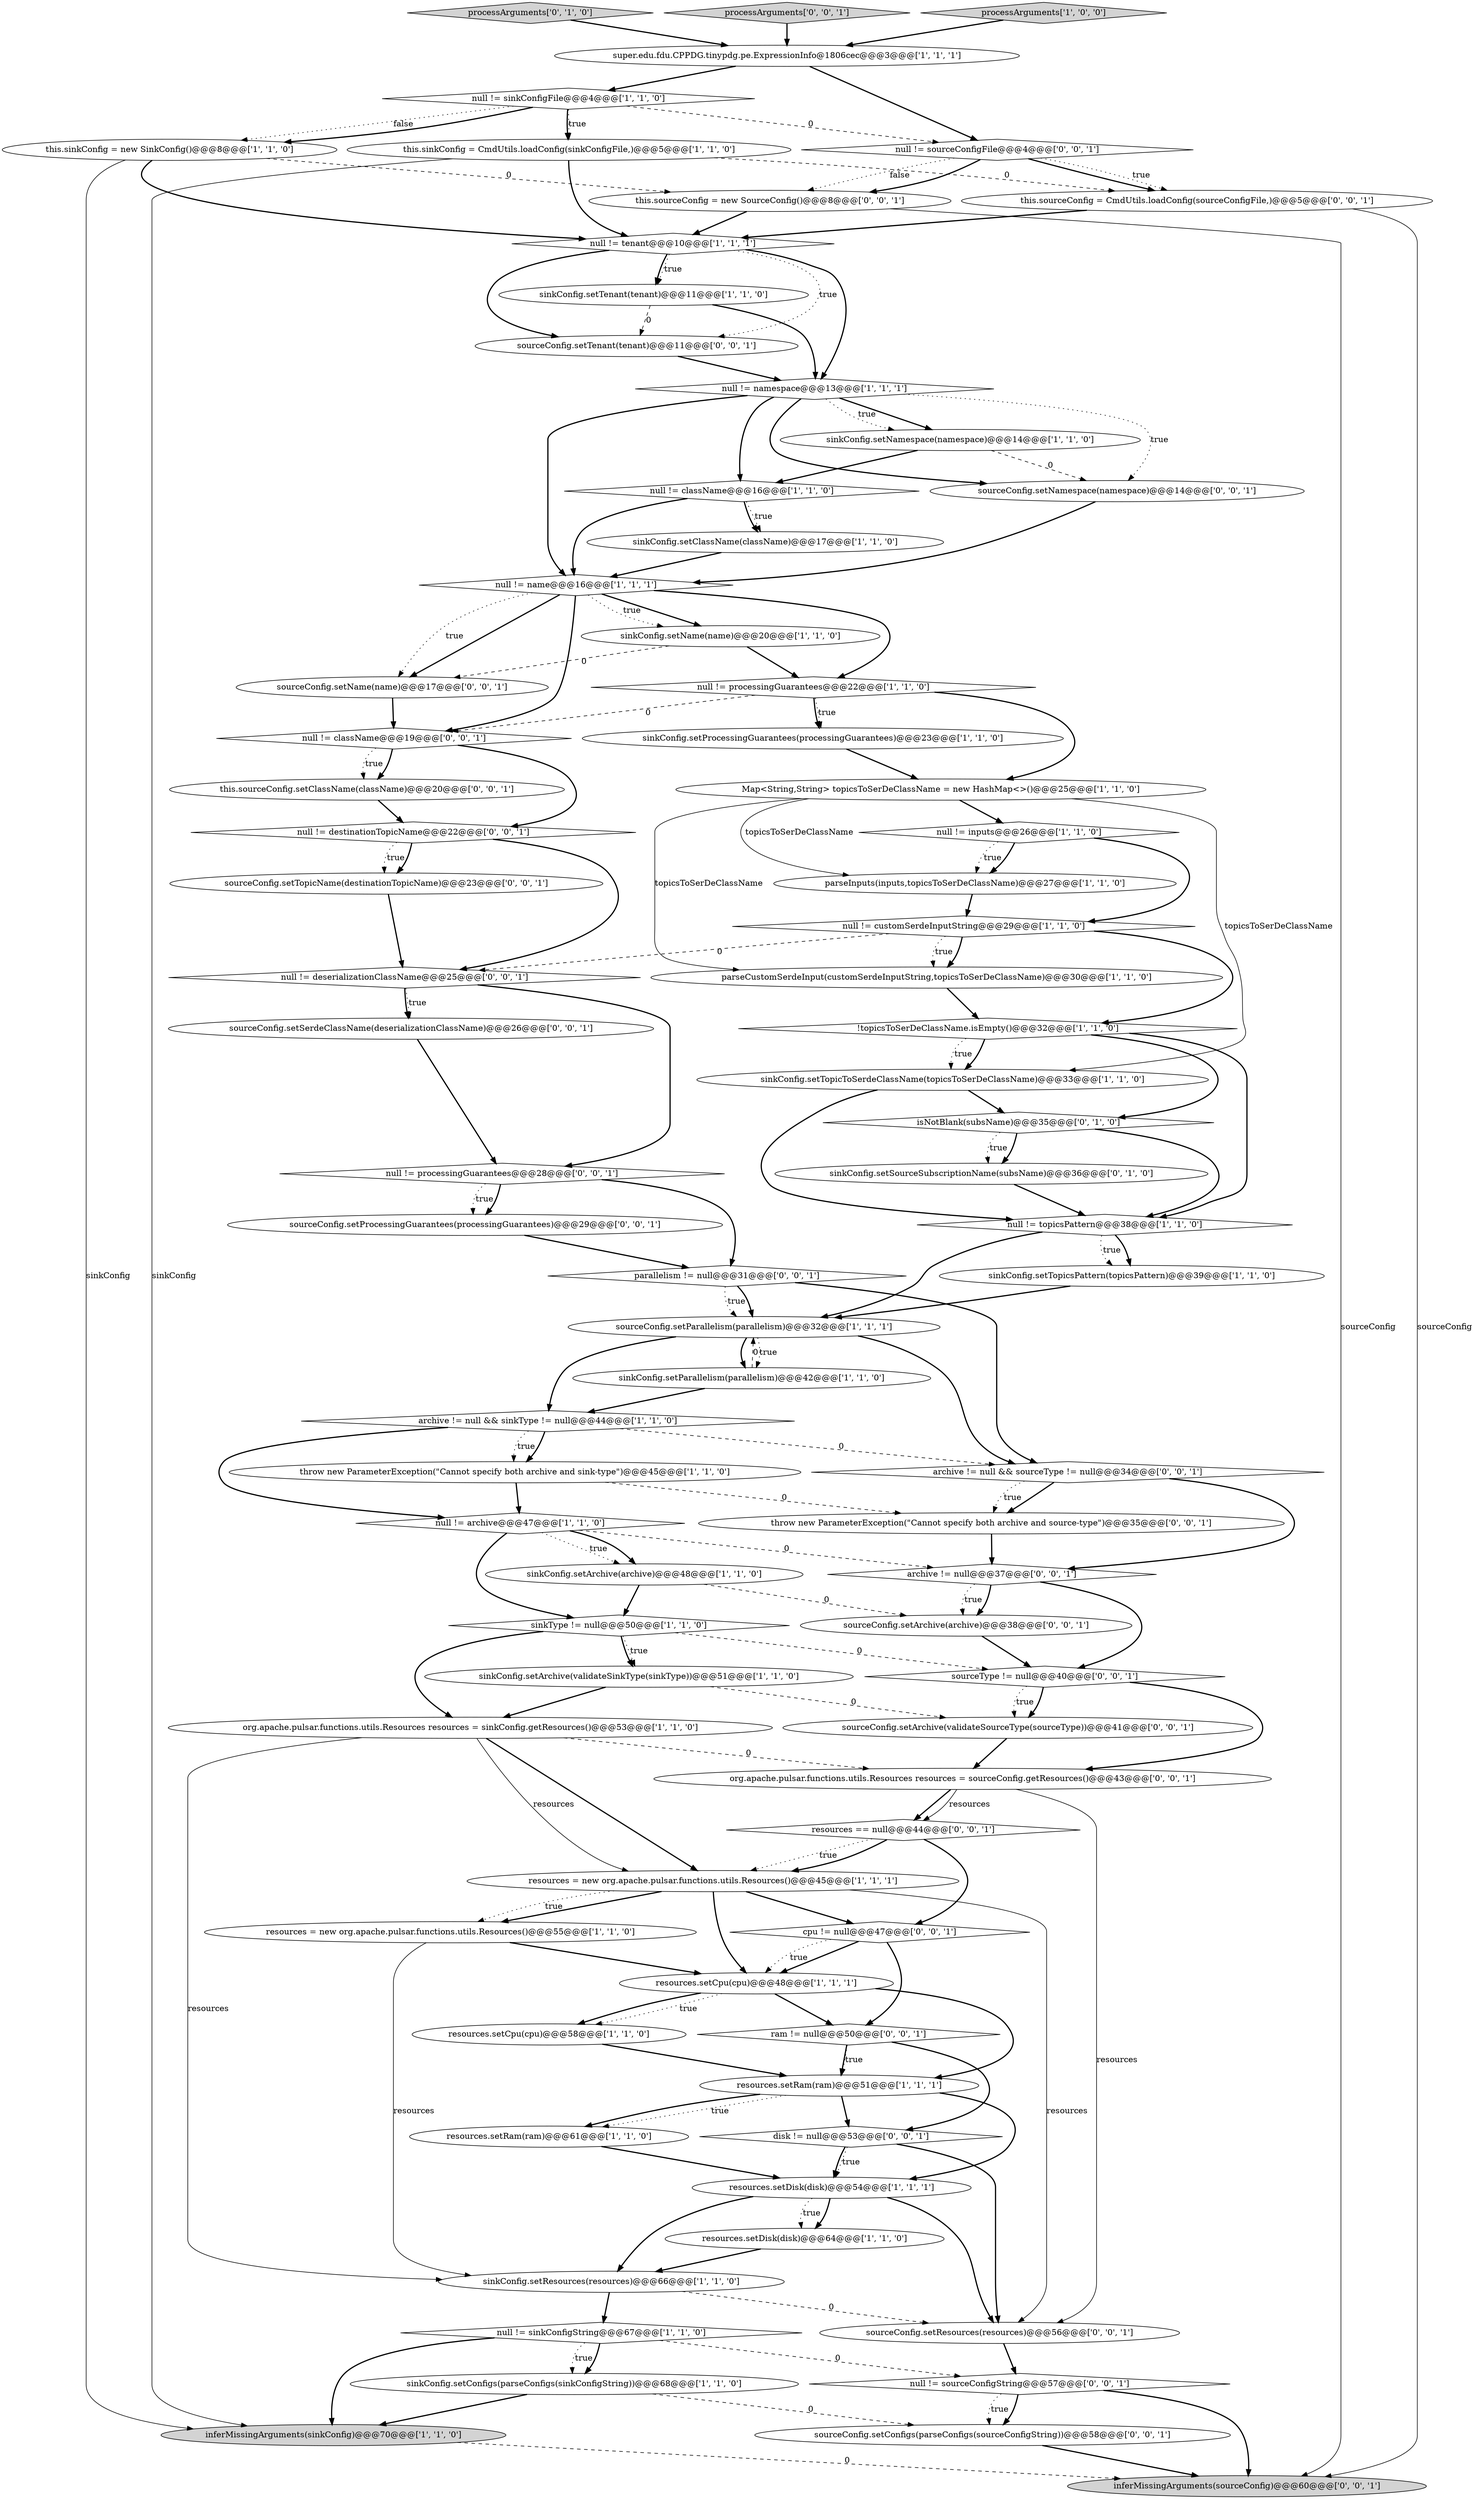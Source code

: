 digraph {
38 [style = filled, label = "sinkConfig.setClassName(className)@@@17@@@['1', '1', '0']", fillcolor = white, shape = ellipse image = "AAA0AAABBB1BBB"];
0 [style = filled, label = "null != tenant@@@10@@@['1', '1', '1']", fillcolor = white, shape = diamond image = "AAA0AAABBB1BBB"];
73 [style = filled, label = "disk != null@@@53@@@['0', '0', '1']", fillcolor = white, shape = diamond image = "AAA0AAABBB3BBB"];
51 [style = filled, label = "sourceConfig.setResources(resources)@@@56@@@['0', '0', '1']", fillcolor = white, shape = ellipse image = "AAA0AAABBB3BBB"];
64 [style = filled, label = "this.sourceConfig = CmdUtils.loadConfig(sourceConfigFile,)@@@5@@@['0', '0', '1']", fillcolor = white, shape = ellipse image = "AAA0AAABBB3BBB"];
14 [style = filled, label = "resources = new org.apache.pulsar.functions.utils.Resources()@@@45@@@['1', '1', '1']", fillcolor = white, shape = ellipse image = "AAA0AAABBB1BBB"];
68 [style = filled, label = "sourceConfig.setProcessingGuarantees(processingGuarantees)@@@29@@@['0', '0', '1']", fillcolor = white, shape = ellipse image = "AAA0AAABBB3BBB"];
11 [style = filled, label = "this.sinkConfig = CmdUtils.loadConfig(sinkConfigFile,)@@@5@@@['1', '1', '0']", fillcolor = white, shape = ellipse image = "AAA0AAABBB1BBB"];
65 [style = filled, label = "this.sourceConfig.setClassName(className)@@@20@@@['0', '0', '1']", fillcolor = white, shape = ellipse image = "AAA0AAABBB3BBB"];
76 [style = filled, label = "parallelism != null@@@31@@@['0', '0', '1']", fillcolor = white, shape = diamond image = "AAA0AAABBB3BBB"];
69 [style = filled, label = "ram != null@@@50@@@['0', '0', '1']", fillcolor = white, shape = diamond image = "AAA0AAABBB3BBB"];
13 [style = filled, label = "sinkConfig.setName(name)@@@20@@@['1', '1', '0']", fillcolor = white, shape = ellipse image = "AAA0AAABBB1BBB"];
26 [style = filled, label = "sinkConfig.setResources(resources)@@@66@@@['1', '1', '0']", fillcolor = white, shape = ellipse image = "AAA0AAABBB1BBB"];
49 [style = filled, label = "null != className@@@19@@@['0', '0', '1']", fillcolor = white, shape = diamond image = "AAA0AAABBB3BBB"];
70 [style = filled, label = "sourceConfig.setArchive(archive)@@@38@@@['0', '0', '1']", fillcolor = white, shape = ellipse image = "AAA0AAABBB3BBB"];
75 [style = filled, label = "sourceConfig.setNamespace(namespace)@@@14@@@['0', '0', '1']", fillcolor = white, shape = ellipse image = "AAA0AAABBB3BBB"];
20 [style = filled, label = "org.apache.pulsar.functions.utils.Resources resources = sinkConfig.getResources()@@@53@@@['1', '1', '0']", fillcolor = white, shape = ellipse image = "AAA0AAABBB1BBB"];
43 [style = filled, label = "throw new ParameterException(\"Cannot specify both archive and sink-type\")@@@45@@@['1', '1', '0']", fillcolor = white, shape = ellipse image = "AAA0AAABBB1BBB"];
58 [style = filled, label = "cpu != null@@@47@@@['0', '0', '1']", fillcolor = white, shape = diamond image = "AAA0AAABBB3BBB"];
15 [style = filled, label = "sinkConfig.setArchive(archive)@@@48@@@['1', '1', '0']", fillcolor = white, shape = ellipse image = "AAA0AAABBB1BBB"];
37 [style = filled, label = "sinkConfig.setNamespace(namespace)@@@14@@@['1', '1', '0']", fillcolor = white, shape = ellipse image = "AAA0AAABBB1BBB"];
53 [style = filled, label = "sourceConfig.setTenant(tenant)@@@11@@@['0', '0', '1']", fillcolor = white, shape = ellipse image = "AAA0AAABBB3BBB"];
66 [style = filled, label = "sourceConfig.setArchive(validateSourceType(sourceType))@@@41@@@['0', '0', '1']", fillcolor = white, shape = ellipse image = "AAA0AAABBB3BBB"];
12 [style = filled, label = "null != name@@@16@@@['1', '1', '1']", fillcolor = white, shape = diamond image = "AAA0AAABBB1BBB"];
36 [style = filled, label = "resources.setCpu(cpu)@@@58@@@['1', '1', '0']", fillcolor = white, shape = ellipse image = "AAA0AAABBB1BBB"];
57 [style = filled, label = "inferMissingArguments(sourceConfig)@@@60@@@['0', '0', '1']", fillcolor = lightgray, shape = ellipse image = "AAA0AAABBB3BBB"];
52 [style = filled, label = "sourceConfig.setTopicName(destinationTopicName)@@@23@@@['0', '0', '1']", fillcolor = white, shape = ellipse image = "AAA0AAABBB3BBB"];
23 [style = filled, label = "super.edu.fdu.CPPDG.tinypdg.pe.ExpressionInfo@1806cec@@@3@@@['1', '1', '1']", fillcolor = white, shape = ellipse image = "AAA0AAABBB1BBB"];
10 [style = filled, label = "resources.setCpu(cpu)@@@48@@@['1', '1', '1']", fillcolor = white, shape = ellipse image = "AAA0AAABBB1BBB"];
77 [style = filled, label = "sourceType != null@@@40@@@['0', '0', '1']", fillcolor = white, shape = diamond image = "AAA0AAABBB3BBB"];
17 [style = filled, label = "resources.setRam(ram)@@@51@@@['1', '1', '1']", fillcolor = white, shape = ellipse image = "AAA0AAABBB1BBB"];
1 [style = filled, label = "null != archive@@@47@@@['1', '1', '0']", fillcolor = white, shape = diamond image = "AAA0AAABBB1BBB"];
33 [style = filled, label = "parseCustomSerdeInput(customSerdeInputString,topicsToSerDeClassName)@@@30@@@['1', '1', '0']", fillcolor = white, shape = ellipse image = "AAA0AAABBB1BBB"];
29 [style = filled, label = "sinkConfig.setTenant(tenant)@@@11@@@['1', '1', '0']", fillcolor = white, shape = ellipse image = "AAA0AAABBB1BBB"];
59 [style = filled, label = "sourceConfig.setName(name)@@@17@@@['0', '0', '1']", fillcolor = white, shape = ellipse image = "AAA0AAABBB3BBB"];
72 [style = filled, label = "null != processingGuarantees@@@28@@@['0', '0', '1']", fillcolor = white, shape = diamond image = "AAA0AAABBB3BBB"];
19 [style = filled, label = "null != processingGuarantees@@@22@@@['1', '1', '0']", fillcolor = white, shape = diamond image = "AAA0AAABBB1BBB"];
45 [style = filled, label = "processArguments['0', '1', '0']", fillcolor = lightgray, shape = diamond image = "AAA0AAABBB2BBB"];
4 [style = filled, label = "null != className@@@16@@@['1', '1', '0']", fillcolor = white, shape = diamond image = "AAA0AAABBB1BBB"];
39 [style = filled, label = "!topicsToSerDeClassName.isEmpty()@@@32@@@['1', '1', '0']", fillcolor = white, shape = diamond image = "AAA0AAABBB1BBB"];
48 [style = filled, label = "archive != null@@@37@@@['0', '0', '1']", fillcolor = white, shape = diamond image = "AAA0AAABBB3BBB"];
35 [style = filled, label = "null != namespace@@@13@@@['1', '1', '1']", fillcolor = white, shape = diamond image = "AAA0AAABBB1BBB"];
22 [style = filled, label = "null != customSerdeInputString@@@29@@@['1', '1', '0']", fillcolor = white, shape = diamond image = "AAA0AAABBB1BBB"];
40 [style = filled, label = "inferMissingArguments(sinkConfig)@@@70@@@['1', '1', '0']", fillcolor = lightgray, shape = ellipse image = "AAA0AAABBB1BBB"];
41 [style = filled, label = "null != inputs@@@26@@@['1', '1', '0']", fillcolor = white, shape = diamond image = "AAA0AAABBB1BBB"];
78 [style = filled, label = "sourceConfig.setConfigs(parseConfigs(sourceConfigString))@@@58@@@['0', '0', '1']", fillcolor = white, shape = ellipse image = "AAA0AAABBB3BBB"];
2 [style = filled, label = "sinkConfig.setTopicToSerdeClassName(topicsToSerDeClassName)@@@33@@@['1', '1', '0']", fillcolor = white, shape = ellipse image = "AAA0AAABBB1BBB"];
62 [style = filled, label = "null != sourceConfigString@@@57@@@['0', '0', '1']", fillcolor = white, shape = diamond image = "AAA0AAABBB3BBB"];
9 [style = filled, label = "this.sinkConfig = new SinkConfig()@@@8@@@['1', '1', '0']", fillcolor = white, shape = ellipse image = "AAA0AAABBB1BBB"];
55 [style = filled, label = "this.sourceConfig = new SourceConfig()@@@8@@@['0', '0', '1']", fillcolor = white, shape = ellipse image = "AAA0AAABBB3BBB"];
60 [style = filled, label = "processArguments['0', '0', '1']", fillcolor = lightgray, shape = diamond image = "AAA0AAABBB3BBB"];
27 [style = filled, label = "archive != null && sinkType != null@@@44@@@['1', '1', '0']", fillcolor = white, shape = diamond image = "AAA0AAABBB1BBB"];
30 [style = filled, label = "sourceConfig.setParallelism(parallelism)@@@32@@@['1', '1', '1']", fillcolor = white, shape = ellipse image = "AAA0AAABBB1BBB"];
32 [style = filled, label = "sinkConfig.setParallelism(parallelism)@@@42@@@['1', '1', '0']", fillcolor = white, shape = ellipse image = "AAA0AAABBB1BBB"];
67 [style = filled, label = "org.apache.pulsar.functions.utils.Resources resources = sourceConfig.getResources()@@@43@@@['0', '0', '1']", fillcolor = white, shape = ellipse image = "AAA0AAABBB3BBB"];
42 [style = filled, label = "sinkConfig.setTopicsPattern(topicsPattern)@@@39@@@['1', '1', '0']", fillcolor = white, shape = ellipse image = "AAA0AAABBB1BBB"];
34 [style = filled, label = "processArguments['1', '0', '0']", fillcolor = lightgray, shape = diamond image = "AAA0AAABBB1BBB"];
8 [style = filled, label = "sinkConfig.setArchive(validateSinkType(sinkType))@@@51@@@['1', '1', '0']", fillcolor = white, shape = ellipse image = "AAA0AAABBB1BBB"];
7 [style = filled, label = "sinkConfig.setConfigs(parseConfigs(sinkConfigString))@@@68@@@['1', '1', '0']", fillcolor = white, shape = ellipse image = "AAA0AAABBB1BBB"];
25 [style = filled, label = "Map<String,String> topicsToSerDeClassName = new HashMap<>()@@@25@@@['1', '1', '0']", fillcolor = white, shape = ellipse image = "AAA0AAABBB1BBB"];
18 [style = filled, label = "resources.setDisk(disk)@@@64@@@['1', '1', '0']", fillcolor = white, shape = ellipse image = "AAA0AAABBB1BBB"];
16 [style = filled, label = "resources = new org.apache.pulsar.functions.utils.Resources()@@@55@@@['1', '1', '0']", fillcolor = white, shape = ellipse image = "AAA0AAABBB1BBB"];
28 [style = filled, label = "parseInputs(inputs,topicsToSerDeClassName)@@@27@@@['1', '1', '0']", fillcolor = white, shape = ellipse image = "AAA0AAABBB1BBB"];
44 [style = filled, label = "null != sinkConfigString@@@67@@@['1', '1', '0']", fillcolor = white, shape = diamond image = "AAA0AAABBB1BBB"];
46 [style = filled, label = "sinkConfig.setSourceSubscriptionName(subsName)@@@36@@@['0', '1', '0']", fillcolor = white, shape = ellipse image = "AAA1AAABBB2BBB"];
47 [style = filled, label = "isNotBlank(subsName)@@@35@@@['0', '1', '0']", fillcolor = white, shape = diamond image = "AAA1AAABBB2BBB"];
5 [style = filled, label = "null != topicsPattern@@@38@@@['1', '1', '0']", fillcolor = white, shape = diamond image = "AAA0AAABBB1BBB"];
63 [style = filled, label = "null != destinationTopicName@@@22@@@['0', '0', '1']", fillcolor = white, shape = diamond image = "AAA0AAABBB3BBB"];
3 [style = filled, label = "sinkType != null@@@50@@@['1', '1', '0']", fillcolor = white, shape = diamond image = "AAA0AAABBB1BBB"];
74 [style = filled, label = "null != sourceConfigFile@@@4@@@['0', '0', '1']", fillcolor = white, shape = diamond image = "AAA0AAABBB3BBB"];
6 [style = filled, label = "null != sinkConfigFile@@@4@@@['1', '1', '0']", fillcolor = white, shape = diamond image = "AAA0AAABBB1BBB"];
50 [style = filled, label = "sourceConfig.setSerdeClassName(deserializationClassName)@@@26@@@['0', '0', '1']", fillcolor = white, shape = ellipse image = "AAA0AAABBB3BBB"];
56 [style = filled, label = "null != deserializationClassName@@@25@@@['0', '0', '1']", fillcolor = white, shape = diamond image = "AAA0AAABBB3BBB"];
21 [style = filled, label = "sinkConfig.setProcessingGuarantees(processingGuarantees)@@@23@@@['1', '1', '0']", fillcolor = white, shape = ellipse image = "AAA0AAABBB1BBB"];
61 [style = filled, label = "throw new ParameterException(\"Cannot specify both archive and source-type\")@@@35@@@['0', '0', '1']", fillcolor = white, shape = ellipse image = "AAA0AAABBB3BBB"];
54 [style = filled, label = "resources == null@@@44@@@['0', '0', '1']", fillcolor = white, shape = diamond image = "AAA0AAABBB3BBB"];
24 [style = filled, label = "resources.setRam(ram)@@@61@@@['1', '1', '0']", fillcolor = white, shape = ellipse image = "AAA0AAABBB1BBB"];
71 [style = filled, label = "archive != null && sourceType != null@@@34@@@['0', '0', '1']", fillcolor = white, shape = diamond image = "AAA0AAABBB3BBB"];
31 [style = filled, label = "resources.setDisk(disk)@@@54@@@['1', '1', '1']", fillcolor = white, shape = ellipse image = "AAA0AAABBB1BBB"];
19->21 [style = dotted, label="true"];
8->66 [style = dashed, label="0"];
61->48 [style = bold, label=""];
35->75 [style = dotted, label="true"];
52->56 [style = bold, label=""];
74->64 [style = bold, label=""];
35->4 [style = bold, label=""];
27->43 [style = dotted, label="true"];
39->5 [style = bold, label=""];
22->33 [style = bold, label=""];
69->17 [style = dotted, label="true"];
59->49 [style = bold, label=""];
34->23 [style = bold, label=""];
54->58 [style = bold, label=""];
66->67 [style = bold, label=""];
31->18 [style = bold, label=""];
67->54 [style = bold, label=""];
6->9 [style = dotted, label="false"];
30->27 [style = bold, label=""];
21->25 [style = bold, label=""];
28->22 [style = bold, label=""];
48->77 [style = bold, label=""];
73->31 [style = dotted, label="true"];
14->58 [style = bold, label=""];
37->4 [style = bold, label=""];
7->40 [style = bold, label=""];
35->37 [style = bold, label=""];
17->24 [style = dotted, label="true"];
41->28 [style = dotted, label="true"];
0->53 [style = bold, label=""];
39->47 [style = bold, label=""];
53->35 [style = bold, label=""];
25->41 [style = bold, label=""];
14->10 [style = bold, label=""];
54->14 [style = dotted, label="true"];
36->17 [style = bold, label=""];
8->20 [style = bold, label=""];
46->5 [style = bold, label=""];
54->14 [style = bold, label=""];
69->17 [style = bold, label=""];
22->33 [style = dotted, label="true"];
6->11 [style = dotted, label="true"];
6->74 [style = dashed, label="0"];
58->10 [style = bold, label=""];
37->75 [style = dashed, label="0"];
12->49 [style = bold, label=""];
78->57 [style = bold, label=""];
0->29 [style = dotted, label="true"];
71->61 [style = bold, label=""];
10->17 [style = bold, label=""];
25->28 [style = solid, label="topicsToSerDeClassName"];
4->38 [style = dotted, label="true"];
1->15 [style = dotted, label="true"];
10->36 [style = dotted, label="true"];
6->11 [style = bold, label=""];
0->29 [style = bold, label=""];
47->46 [style = bold, label=""];
15->70 [style = dashed, label="0"];
2->47 [style = bold, label=""];
31->26 [style = bold, label=""];
5->42 [style = bold, label=""];
27->71 [style = dashed, label="0"];
55->0 [style = bold, label=""];
12->13 [style = bold, label=""];
30->32 [style = dotted, label="true"];
31->51 [style = bold, label=""];
22->56 [style = dashed, label="0"];
76->30 [style = dotted, label="true"];
73->51 [style = bold, label=""];
77->67 [style = bold, label=""];
17->24 [style = bold, label=""];
48->70 [style = bold, label=""];
1->48 [style = dashed, label="0"];
12->19 [style = bold, label=""];
5->42 [style = dotted, label="true"];
41->22 [style = bold, label=""];
3->8 [style = bold, label=""];
67->54 [style = solid, label="resources"];
4->12 [style = bold, label=""];
1->15 [style = bold, label=""];
43->1 [style = bold, label=""];
15->3 [style = bold, label=""];
67->51 [style = solid, label="resources"];
45->23 [style = bold, label=""];
43->61 [style = dashed, label="0"];
75->12 [style = bold, label=""];
23->74 [style = bold, label=""];
77->66 [style = bold, label=""];
72->68 [style = dotted, label="true"];
17->73 [style = bold, label=""];
12->59 [style = bold, label=""];
26->51 [style = dashed, label="0"];
72->76 [style = bold, label=""];
48->70 [style = dotted, label="true"];
65->63 [style = bold, label=""];
71->61 [style = dotted, label="true"];
55->57 [style = solid, label="sourceConfig"];
49->63 [style = bold, label=""];
50->72 [style = bold, label=""];
3->77 [style = dashed, label="0"];
44->40 [style = bold, label=""];
44->7 [style = dotted, label="true"];
19->49 [style = dashed, label="0"];
35->37 [style = dotted, label="true"];
14->16 [style = bold, label=""];
13->19 [style = bold, label=""];
63->56 [style = bold, label=""];
73->31 [style = bold, label=""];
56->50 [style = dotted, label="true"];
74->55 [style = bold, label=""];
29->35 [style = bold, label=""];
11->0 [style = bold, label=""];
20->14 [style = solid, label="resources"];
0->53 [style = dotted, label="true"];
32->27 [style = bold, label=""];
76->30 [style = bold, label=""];
69->73 [style = bold, label=""];
9->0 [style = bold, label=""];
14->51 [style = solid, label="resources"];
35->75 [style = bold, label=""];
18->26 [style = bold, label=""];
74->64 [style = dotted, label="true"];
16->10 [style = bold, label=""];
47->46 [style = dotted, label="true"];
19->25 [style = bold, label=""];
23->6 [style = bold, label=""];
63->52 [style = dotted, label="true"];
24->31 [style = bold, label=""];
20->26 [style = solid, label="resources"];
47->5 [style = bold, label=""];
25->2 [style = solid, label="topicsToSerDeClassName"];
30->32 [style = bold, label=""];
32->30 [style = dashed, label="0"];
76->71 [style = bold, label=""];
13->59 [style = dashed, label="0"];
64->0 [style = bold, label=""];
58->10 [style = dotted, label="true"];
31->18 [style = dotted, label="true"];
29->53 [style = dashed, label="0"];
68->76 [style = bold, label=""];
70->77 [style = bold, label=""];
10->69 [style = bold, label=""];
44->62 [style = dashed, label="0"];
71->48 [style = bold, label=""];
62->57 [style = bold, label=""];
40->57 [style = dashed, label="0"];
72->68 [style = bold, label=""];
22->39 [style = bold, label=""];
56->50 [style = bold, label=""];
16->26 [style = solid, label="resources"];
77->66 [style = dotted, label="true"];
4->38 [style = bold, label=""];
64->57 [style = solid, label="sourceConfig"];
49->65 [style = bold, label=""];
39->2 [style = bold, label=""];
0->35 [style = bold, label=""];
30->71 [style = bold, label=""];
60->23 [style = bold, label=""];
49->65 [style = dotted, label="true"];
9->40 [style = solid, label="sinkConfig"];
2->5 [style = bold, label=""];
10->36 [style = bold, label=""];
58->69 [style = bold, label=""];
51->62 [style = bold, label=""];
12->13 [style = dotted, label="true"];
3->8 [style = dotted, label="true"];
14->16 [style = dotted, label="true"];
56->72 [style = bold, label=""];
38->12 [style = bold, label=""];
3->20 [style = bold, label=""];
11->64 [style = dashed, label="0"];
63->52 [style = bold, label=""];
74->55 [style = dotted, label="false"];
20->67 [style = dashed, label="0"];
6->9 [style = bold, label=""];
12->59 [style = dotted, label="true"];
19->21 [style = bold, label=""];
39->2 [style = dotted, label="true"];
1->3 [style = bold, label=""];
27->1 [style = bold, label=""];
33->39 [style = bold, label=""];
62->78 [style = bold, label=""];
5->30 [style = bold, label=""];
62->78 [style = dotted, label="true"];
27->43 [style = bold, label=""];
44->7 [style = bold, label=""];
26->44 [style = bold, label=""];
35->12 [style = bold, label=""];
20->14 [style = bold, label=""];
9->55 [style = dashed, label="0"];
7->78 [style = dashed, label="0"];
11->40 [style = solid, label="sinkConfig"];
41->28 [style = bold, label=""];
42->30 [style = bold, label=""];
17->31 [style = bold, label=""];
25->33 [style = solid, label="topicsToSerDeClassName"];
}
